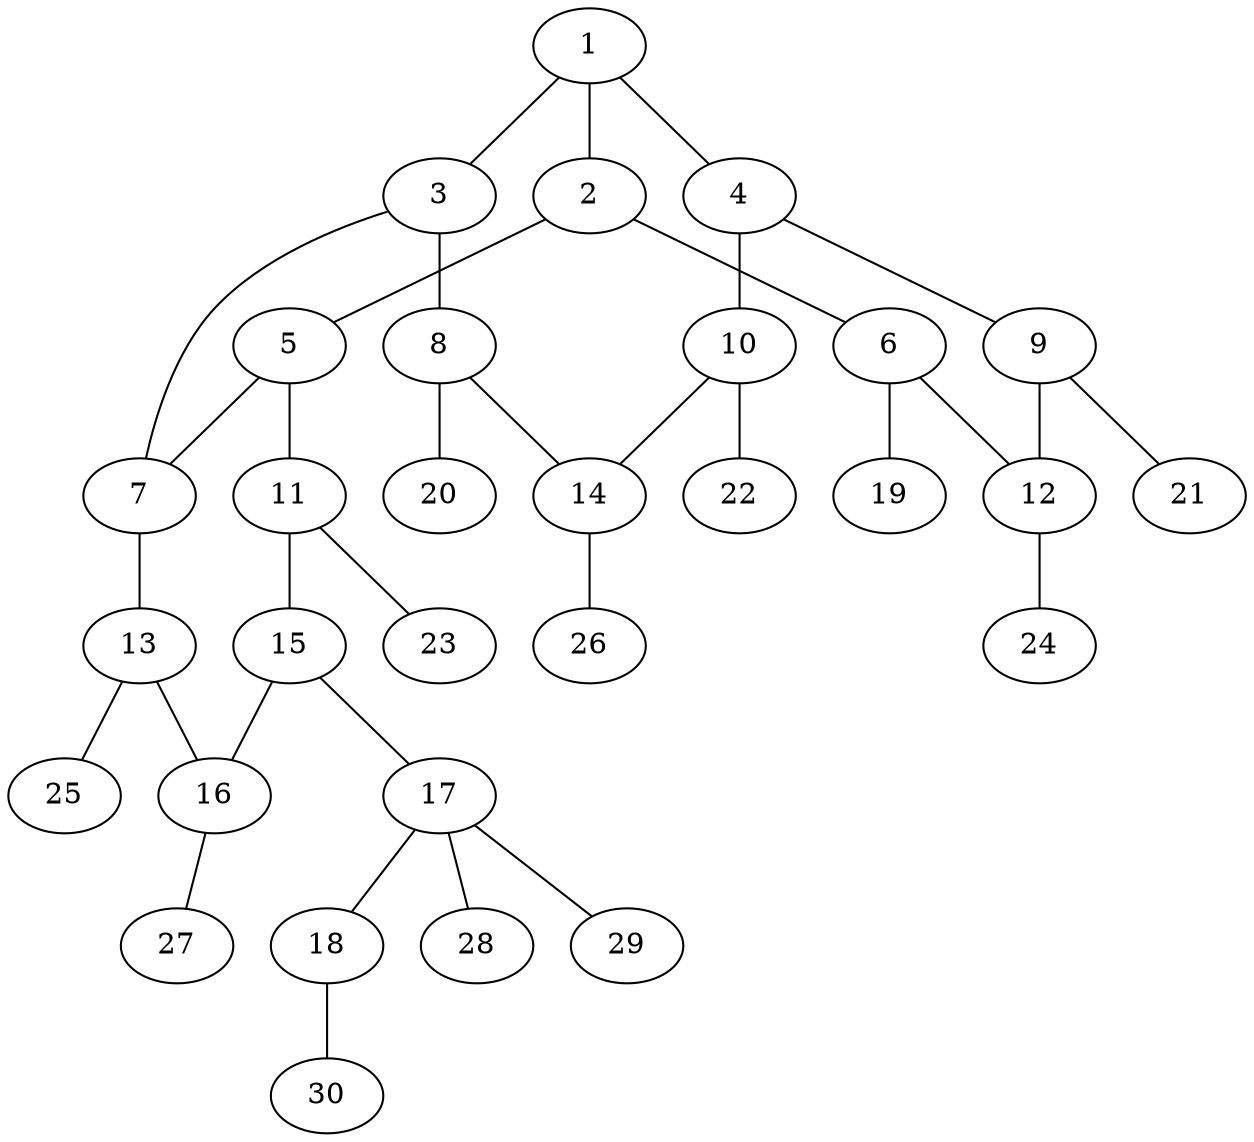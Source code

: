 graph molecule_2258 {
	1	 [chem=C];
	2	 [chem=C];
	1 -- 2	 [valence=1];
	3	 [chem=C];
	1 -- 3	 [valence=2];
	4	 [chem=C];
	1 -- 4	 [valence=1];
	5	 [chem=C];
	2 -- 5	 [valence=1];
	6	 [chem=C];
	2 -- 6	 [valence=2];
	7	 [chem=C];
	3 -- 7	 [valence=1];
	8	 [chem=C];
	3 -- 8	 [valence=1];
	9	 [chem=C];
	4 -- 9	 [valence=1];
	10	 [chem=C];
	4 -- 10	 [valence=2];
	5 -- 7	 [valence=2];
	11	 [chem=C];
	5 -- 11	 [valence=1];
	12	 [chem=C];
	6 -- 12	 [valence=1];
	19	 [chem=H];
	6 -- 19	 [valence=1];
	13	 [chem=C];
	7 -- 13	 [valence=1];
	14	 [chem=C];
	8 -- 14	 [valence=2];
	20	 [chem=H];
	8 -- 20	 [valence=1];
	9 -- 12	 [valence=2];
	21	 [chem=H];
	9 -- 21	 [valence=1];
	10 -- 14	 [valence=1];
	22	 [chem=H];
	10 -- 22	 [valence=1];
	15	 [chem=C];
	11 -- 15	 [valence=2];
	23	 [chem=H];
	11 -- 23	 [valence=1];
	24	 [chem=H];
	12 -- 24	 [valence=1];
	16	 [chem=C];
	13 -- 16	 [valence=2];
	25	 [chem=H];
	13 -- 25	 [valence=1];
	26	 [chem=H];
	14 -- 26	 [valence=1];
	15 -- 16	 [valence=1];
	17	 [chem=C];
	15 -- 17	 [valence=1];
	27	 [chem=H];
	16 -- 27	 [valence=1];
	18	 [chem=O];
	17 -- 18	 [valence=1];
	28	 [chem=H];
	17 -- 28	 [valence=1];
	29	 [chem=H];
	17 -- 29	 [valence=1];
	30	 [chem=H];
	18 -- 30	 [valence=1];
}
